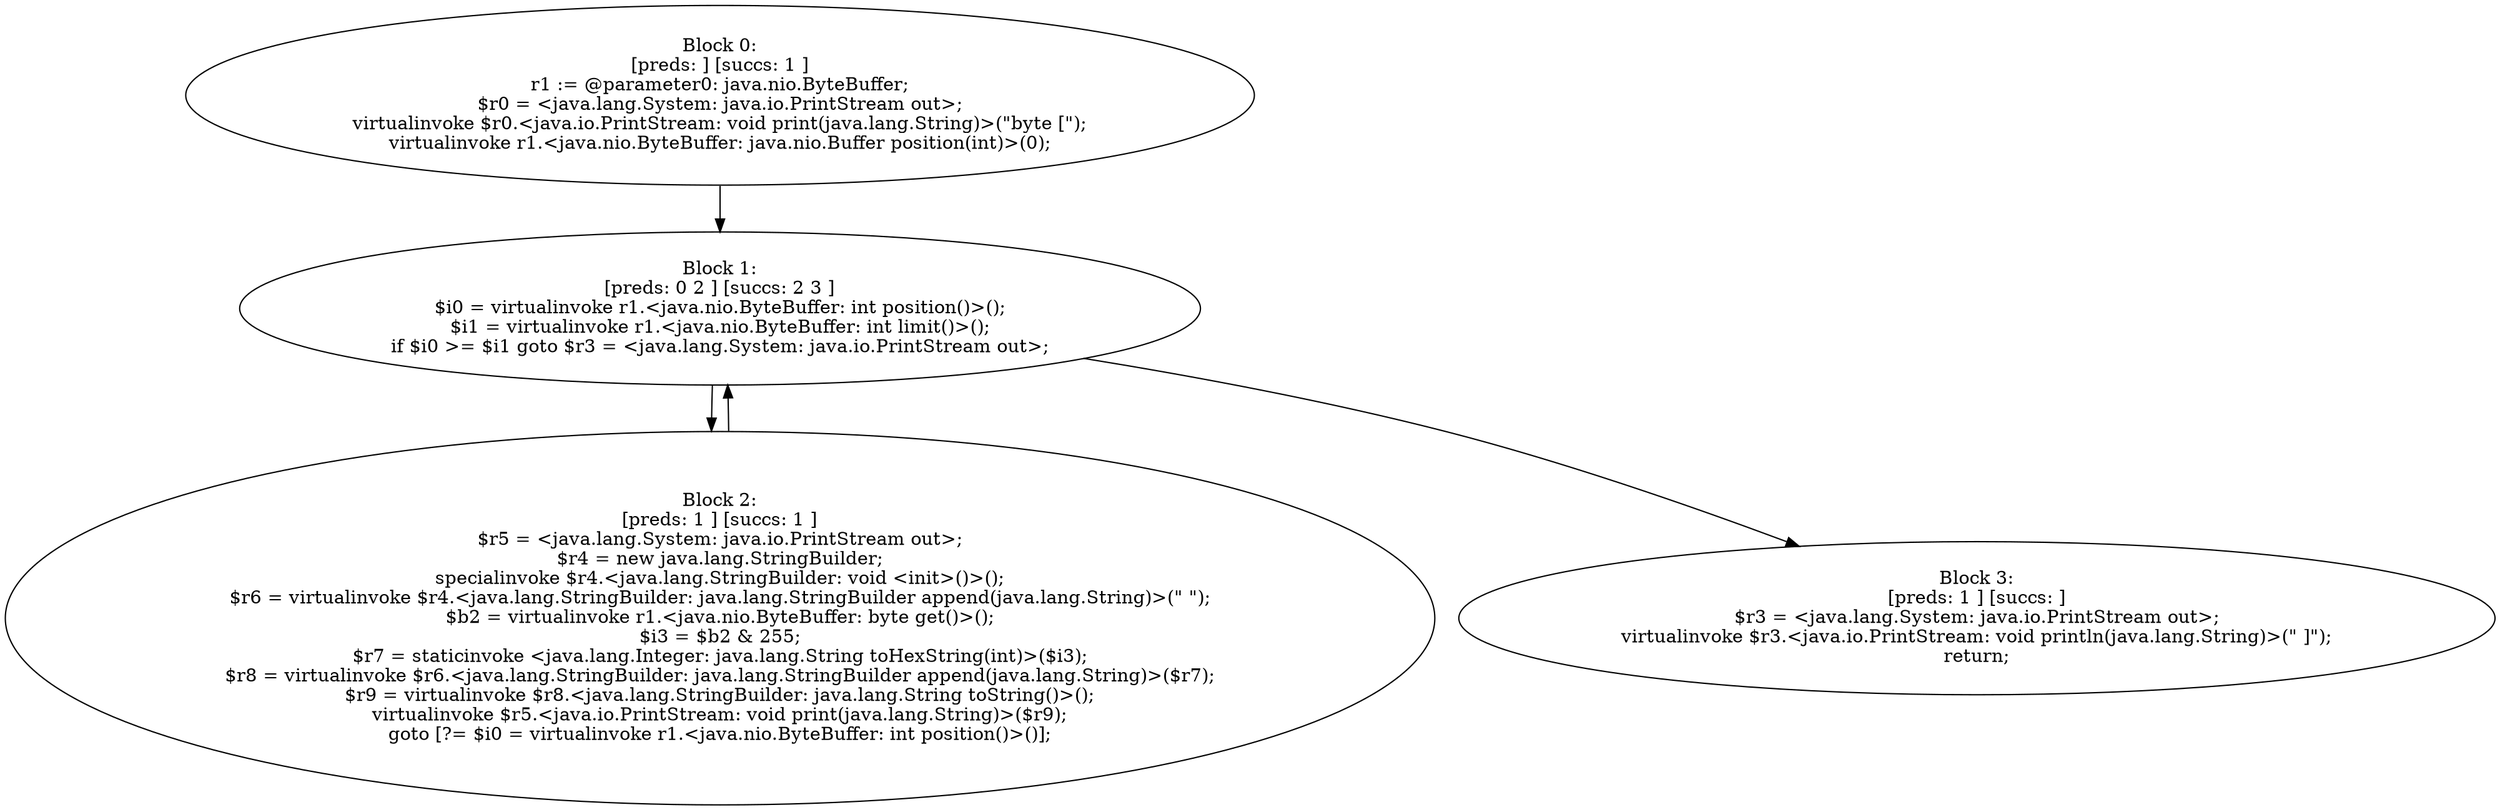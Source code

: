 digraph "unitGraph" {
    "Block 0:
[preds: ] [succs: 1 ]
r1 := @parameter0: java.nio.ByteBuffer;
$r0 = <java.lang.System: java.io.PrintStream out>;
virtualinvoke $r0.<java.io.PrintStream: void print(java.lang.String)>(\"byte [\");
virtualinvoke r1.<java.nio.ByteBuffer: java.nio.Buffer position(int)>(0);
"
    "Block 1:
[preds: 0 2 ] [succs: 2 3 ]
$i0 = virtualinvoke r1.<java.nio.ByteBuffer: int position()>();
$i1 = virtualinvoke r1.<java.nio.ByteBuffer: int limit()>();
if $i0 >= $i1 goto $r3 = <java.lang.System: java.io.PrintStream out>;
"
    "Block 2:
[preds: 1 ] [succs: 1 ]
$r5 = <java.lang.System: java.io.PrintStream out>;
$r4 = new java.lang.StringBuilder;
specialinvoke $r4.<java.lang.StringBuilder: void <init>()>();
$r6 = virtualinvoke $r4.<java.lang.StringBuilder: java.lang.StringBuilder append(java.lang.String)>(\" \");
$b2 = virtualinvoke r1.<java.nio.ByteBuffer: byte get()>();
$i3 = $b2 & 255;
$r7 = staticinvoke <java.lang.Integer: java.lang.String toHexString(int)>($i3);
$r8 = virtualinvoke $r6.<java.lang.StringBuilder: java.lang.StringBuilder append(java.lang.String)>($r7);
$r9 = virtualinvoke $r8.<java.lang.StringBuilder: java.lang.String toString()>();
virtualinvoke $r5.<java.io.PrintStream: void print(java.lang.String)>($r9);
goto [?= $i0 = virtualinvoke r1.<java.nio.ByteBuffer: int position()>()];
"
    "Block 3:
[preds: 1 ] [succs: ]
$r3 = <java.lang.System: java.io.PrintStream out>;
virtualinvoke $r3.<java.io.PrintStream: void println(java.lang.String)>(\" ]\");
return;
"
    "Block 0:
[preds: ] [succs: 1 ]
r1 := @parameter0: java.nio.ByteBuffer;
$r0 = <java.lang.System: java.io.PrintStream out>;
virtualinvoke $r0.<java.io.PrintStream: void print(java.lang.String)>(\"byte [\");
virtualinvoke r1.<java.nio.ByteBuffer: java.nio.Buffer position(int)>(0);
"->"Block 1:
[preds: 0 2 ] [succs: 2 3 ]
$i0 = virtualinvoke r1.<java.nio.ByteBuffer: int position()>();
$i1 = virtualinvoke r1.<java.nio.ByteBuffer: int limit()>();
if $i0 >= $i1 goto $r3 = <java.lang.System: java.io.PrintStream out>;
";
    "Block 1:
[preds: 0 2 ] [succs: 2 3 ]
$i0 = virtualinvoke r1.<java.nio.ByteBuffer: int position()>();
$i1 = virtualinvoke r1.<java.nio.ByteBuffer: int limit()>();
if $i0 >= $i1 goto $r3 = <java.lang.System: java.io.PrintStream out>;
"->"Block 2:
[preds: 1 ] [succs: 1 ]
$r5 = <java.lang.System: java.io.PrintStream out>;
$r4 = new java.lang.StringBuilder;
specialinvoke $r4.<java.lang.StringBuilder: void <init>()>();
$r6 = virtualinvoke $r4.<java.lang.StringBuilder: java.lang.StringBuilder append(java.lang.String)>(\" \");
$b2 = virtualinvoke r1.<java.nio.ByteBuffer: byte get()>();
$i3 = $b2 & 255;
$r7 = staticinvoke <java.lang.Integer: java.lang.String toHexString(int)>($i3);
$r8 = virtualinvoke $r6.<java.lang.StringBuilder: java.lang.StringBuilder append(java.lang.String)>($r7);
$r9 = virtualinvoke $r8.<java.lang.StringBuilder: java.lang.String toString()>();
virtualinvoke $r5.<java.io.PrintStream: void print(java.lang.String)>($r9);
goto [?= $i0 = virtualinvoke r1.<java.nio.ByteBuffer: int position()>()];
";
    "Block 1:
[preds: 0 2 ] [succs: 2 3 ]
$i0 = virtualinvoke r1.<java.nio.ByteBuffer: int position()>();
$i1 = virtualinvoke r1.<java.nio.ByteBuffer: int limit()>();
if $i0 >= $i1 goto $r3 = <java.lang.System: java.io.PrintStream out>;
"->"Block 3:
[preds: 1 ] [succs: ]
$r3 = <java.lang.System: java.io.PrintStream out>;
virtualinvoke $r3.<java.io.PrintStream: void println(java.lang.String)>(\" ]\");
return;
";
    "Block 2:
[preds: 1 ] [succs: 1 ]
$r5 = <java.lang.System: java.io.PrintStream out>;
$r4 = new java.lang.StringBuilder;
specialinvoke $r4.<java.lang.StringBuilder: void <init>()>();
$r6 = virtualinvoke $r4.<java.lang.StringBuilder: java.lang.StringBuilder append(java.lang.String)>(\" \");
$b2 = virtualinvoke r1.<java.nio.ByteBuffer: byte get()>();
$i3 = $b2 & 255;
$r7 = staticinvoke <java.lang.Integer: java.lang.String toHexString(int)>($i3);
$r8 = virtualinvoke $r6.<java.lang.StringBuilder: java.lang.StringBuilder append(java.lang.String)>($r7);
$r9 = virtualinvoke $r8.<java.lang.StringBuilder: java.lang.String toString()>();
virtualinvoke $r5.<java.io.PrintStream: void print(java.lang.String)>($r9);
goto [?= $i0 = virtualinvoke r1.<java.nio.ByteBuffer: int position()>()];
"->"Block 1:
[preds: 0 2 ] [succs: 2 3 ]
$i0 = virtualinvoke r1.<java.nio.ByteBuffer: int position()>();
$i1 = virtualinvoke r1.<java.nio.ByteBuffer: int limit()>();
if $i0 >= $i1 goto $r3 = <java.lang.System: java.io.PrintStream out>;
";
}
